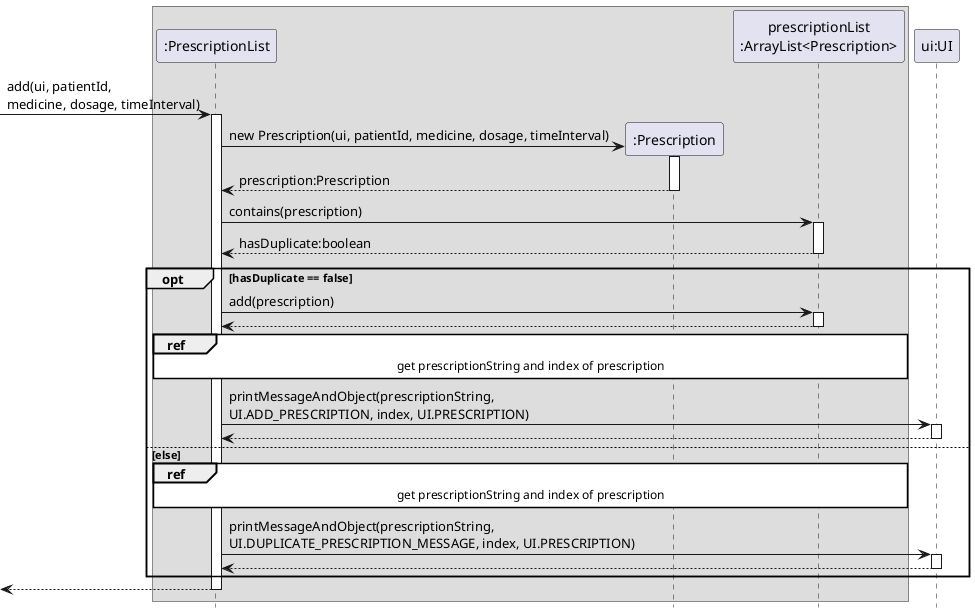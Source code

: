 @startuml
hide footbox
skinparam sequenceReferenceBackgroundColor #White

box
participant ":PrescriptionList" as A
participant ":Prescription" as B
participant "prescriptionList\n:ArrayList<Prescription>" as C
end box

participant "ui:UI" as D

[-> A : add(ui, patientId, \nmedicine, dosage, timeInterval)
activate A

create B
A -> B : new Prescription(ui, patientId, medicine, dosage, timeInterval)
activate B
B --> A : prescription:Prescription
deactivate B

A -> C : contains(prescription)
activate C
return hasDuplicate:boolean

opt hasDuplicate == false
    A -> C : add(prescription)
    activate C
    return

    ref over A, B, C
        get prescriptionString and index of prescription
    end

    A -> D : printMessageAndObject(prescriptionString, \nUI.ADD_PRESCRIPTION, index, UI.PRESCRIPTION)
    activate D
    return

else else
    ref over A, B, C
            get prescriptionString and index of prescription
        end

    A -> D : printMessageAndObject(prescriptionString, \nUI.DUPLICATE_PRESCRIPTION_MESSAGE, index, UI.PRESCRIPTION)
    activate D
    return
end

return

@enduml